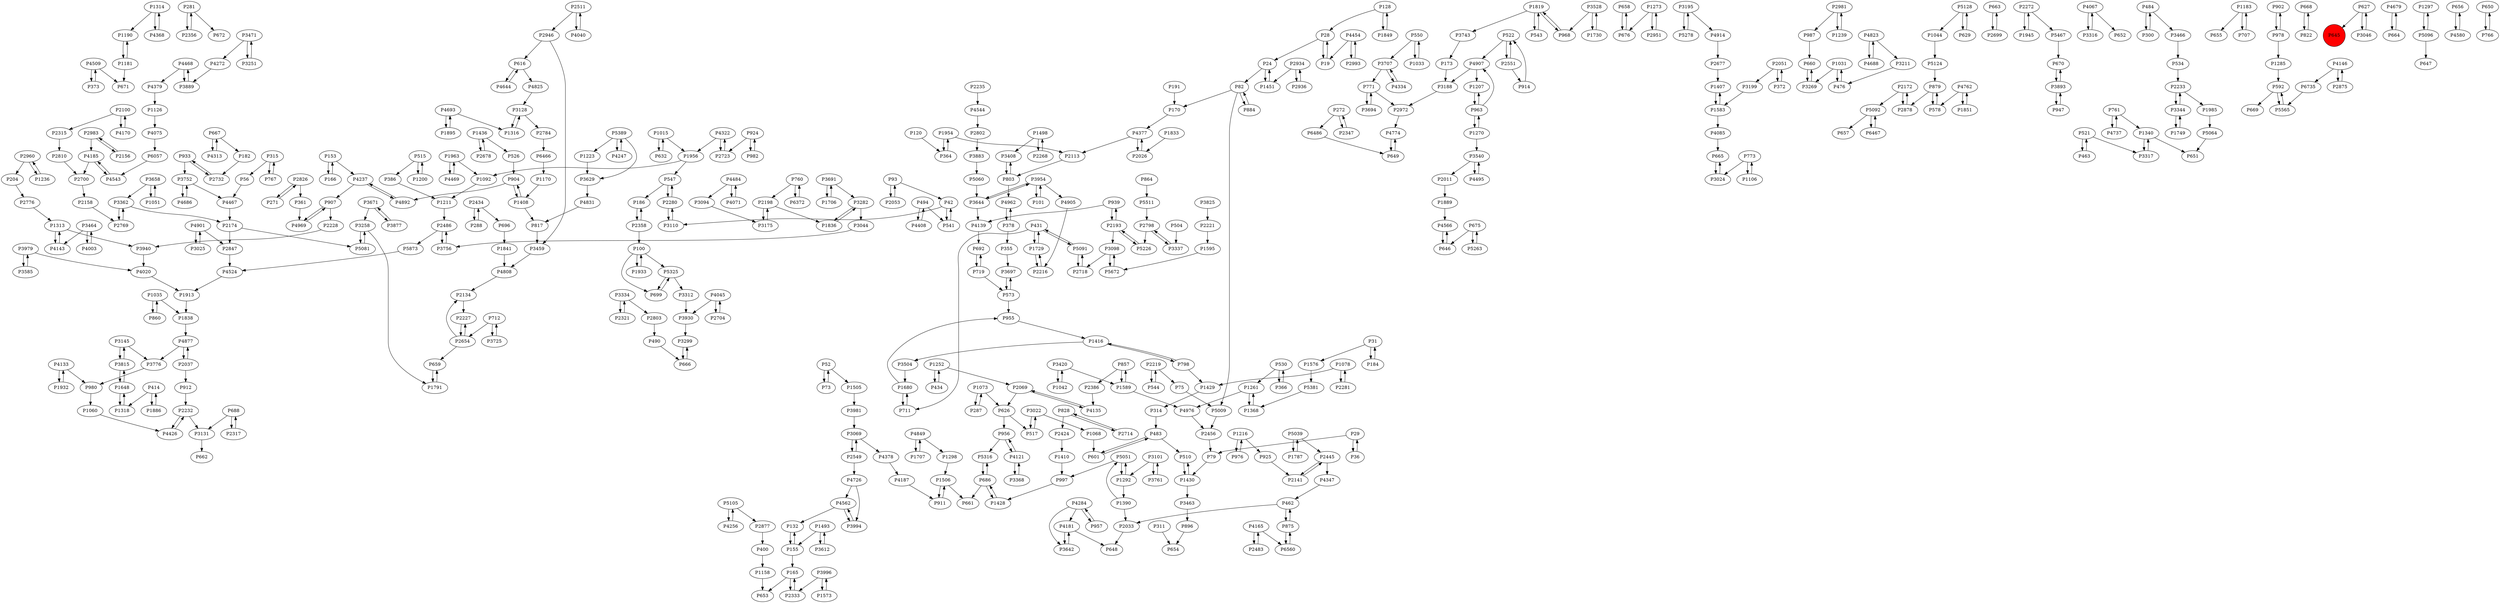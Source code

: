 digraph {
	P1190 -> P1181
	P281 -> P2356
	P5873 -> P4524
	P1211 -> P2486
	P4133 -> P1932
	P1498 -> P3408
	P1648 -> P3815
	P3188 -> P2972
	P4877 -> P2037
	P2219 -> P544
	P5325 -> P699
	P2358 -> P100
	P658 -> P676
	P760 -> P2198
	P4962 -> P378
	P3761 -> P3101
	P2037 -> P912
	P3131 -> P662
	P666 -> P3299
	P4143 -> P1313
	P355 -> P3697
	P982 -> P924
	P4726 -> P4562
	P3282 -> P3044
	P31 -> P1576
	P504 -> P3337
	P3707 -> P771
	P3195 -> P5278
	P939 -> P2193
	P3195 -> P4914
	P1298 -> P1506
	P907 -> P2228
	P2981 -> P987
	P4408 -> P494
	P5511 -> P2798
	P1895 -> P4693
	P3691 -> P3282
	P616 -> P4644
	P4426 -> P2232
	P3282 -> P1836
	P987 -> P660
	P828 -> P2424
	P1252 -> P434
	P515 -> P386
	P4187 -> P911
	P646 -> P4566
	P2654 -> P2134
	P4020 -> P1913
	P2141 -> P2445
	P1031 -> P476
	P1436 -> P526
	P4121 -> P3368
	P5092 -> P657
	P6372 -> P760
	P663 -> P2699
	P2700 -> P2158
	P3979 -> P4020
	P4825 -> P3128
	P2272 -> P1945
	P896 -> P654
	P3658 -> P3362
	P5381 -> P1368
	P4067 -> P3316
	P2134 -> P2227
	P2011 -> P1889
	P191 -> P170
	P4377 -> P2113
	P3258 -> P5081
	P4544 -> P2802
	P364 -> P1954
	P667 -> P182
	P675 -> P646
	P530 -> P366
	P3362 -> P2769
	P947 -> P3893
	P534 -> P2233
	P3883 -> P5060
	P5128 -> P1044
	P688 -> P3131
	P601 -> P483
	P1092 -> P1211
	P5039 -> P1787
	P864 -> P5511
	P3528 -> P968
	P1216 -> P976
	P3024 -> P665
	P184 -> P31
	P5325 -> P3312
	P300 -> P484
	P1819 -> P3743
	P128 -> P28
	P1505 -> P3981
	P4237 -> P4892
	P2993 -> P4454
	P2227 -> P2654
	P1200 -> P515
	P3815 -> P3145
	P1410 -> P997
	P2934 -> P2936
	P3954 -> P3644
	P4562 -> P3994
	P626 -> P517
	P431 -> P1729
	P42 -> P541
	P2219 -> P75
	P875 -> P462
	P2221 -> P1595
	P3199 -> P1583
	P42 -> P3110
	P3776 -> P980
	P712 -> P2654
	P1963 -> P4469
	P490 -> P666
	P696 -> P1841
	P3504 -> P1680
	P5060 -> P3644
	P414 -> P1318
	P1416 -> P3504
	P3981 -> P3069
	P483 -> P601
	P132 -> P155
	P1493 -> P3612
	P2960 -> P1236
	P676 -> P658
	P719 -> P573
	P1044 -> P5124
	P4737 -> P761
	P128 -> P1849
	P686 -> P5316
	P1706 -> P3691
	P4256 -> P5105
	P2198 -> P1836
	P875 -> P6560
	P914 -> P522
	P547 -> P2280
	P3540 -> P2011
	P2456 -> P79
	P3644 -> P3954
	P1956 -> P1092
	P2549 -> P3069
	P1239 -> P2981
	P4237 -> P907
	P3463 -> P896
	P4347 -> P462
	P665 -> P3024
	P2511 -> P4040
	P955 -> P1416
	P3317 -> P1340
	P798 -> P1429
	P1707 -> P4849
	P1216 -> P925
	P4849 -> P1707
	P526 -> P904
	P4284 -> P957
	P2026 -> P4377
	P3094 -> P3175
	P4686 -> P3752
	P2934 -> P1451
	P857 -> P2386
	P1956 -> P547
	P2981 -> P1239
	P957 -> P4284
	P100 -> P1933
	P4509 -> P373
	P4067 -> P652
	P860 -> P1035
	P626 -> P956
	P2946 -> P3459
	P1506 -> P661
	P2268 -> P1498
	P2280 -> P547
	P4484 -> P4071
	P3258 -> P1791
	P2826 -> P271
	P3337 -> P2798
	P120 -> P364
	P3691 -> P1706
	P4693 -> P1316
	P272 -> P6486
	P4644 -> P616
	P4524 -> P1913
	P101 -> P3954
	P4726 -> P3994
	P75 -> P5009
	P5051 -> P997
	P2878 -> P2172
	P36 -> P29
	P4045 -> P3930
	P2445 -> P4347
	P2445 -> P2141
	P52 -> P73
	P543 -> P1819
	P857 -> P1589
	P3110 -> P2280
	P3312 -> P3930
	P2798 -> P3337
	P660 -> P3269
	P3889 -> P4468
	P1506 -> P911
	P1963 -> P1092
	P4823 -> P4688
	P155 -> P165
	P3540 -> P4495
	P904 -> P1408
	P1261 -> P4976
	P1749 -> P3344
	P550 -> P3707
	P767 -> P315
	P3251 -> P3471
	P1051 -> P3658
	P3101 -> P3761
	P884 -> P82
	P165 -> P2333
	P82 -> P884
	P3464 -> P4143
	P1223 -> P3629
	P573 -> P3697
	P541 -> P42
	P2486 -> P3756
	P3979 -> P3585
	P3022 -> P1068
	P1933 -> P100
	P1573 -> P3996
	P2551 -> P522
	P1849 -> P128
	P2486 -> P5873
	P31 -> P184
	P4170 -> P2100
	P484 -> P3466
	P3420 -> P1042
	P4454 -> P2993
	P1183 -> P655
	P3528 -> P1730
	P4071 -> P4484
	P1498 -> P2268
	P3697 -> P573
	P879 -> P2878
	P649 -> P4774
	P4831 -> P817
	P5316 -> P686
	P4693 -> P1895
	P2069 -> P626
	P378 -> P4962
	P2946 -> P616
	P2776 -> P1313
	P902 -> P978
	P4377 -> P2026
	P6467 -> P5092
	P1680 -> P955
	P2156 -> P2983
	P1060 -> P4426
	P1932 -> P4133
	P667 -> P4313
	P2174 -> P5081
	P798 -> P1416
	P484 -> P300
	P3585 -> P3979
	P6735 -> P5565
	P4313 -> P667
	P688 -> P2317
	P3893 -> P670
	P2228 -> P3940
	P522 -> P4907
	P2549 -> P4726
	P771 -> P2972
	P1292 -> P1390
	P271 -> P2826
	P2424 -> P1410
	P5091 -> P2718
	P515 -> P1200
	P288 -> P2434
	P907 -> P4969
	P712 -> P3725
	P904 -> P4892
	P1428 -> P686
	P155 -> P132
	P1318 -> P1648
	P668 -> P822
	P462 -> P2033
	P4185 -> P4543
	P1430 -> P510
	P2810 -> P2700
	P5092 -> P6467
	P1183 -> P707
	P2193 -> P3098
	P2654 -> P659
	P315 -> P56
	P1390 -> P5051
	P2936 -> P2934
	P3044 -> P3756
	P5105 -> P2877
	P2358 -> P186
	P3707 -> P4334
	P5105 -> P4256
	P1285 -> P592
	P3612 -> P1493
	P627 -> P645
	P670 -> P3893
	P5389 -> P1223
	P1589 -> P857
	P1078 -> P1429
	P4185 -> P2700
	P956 -> P5316
	P4679 -> P664
	P4133 -> P980
	P3996 -> P1573
	P4135 -> P2069
	P2233 -> P3344
	P2483 -> P4165
	P3334 -> P2321
	P462 -> P875
	P6486 -> P649
	P366 -> P530
	P4495 -> P3540
	P1297 -> P5096
	P2317 -> P688
	P1819 -> P968
	P52 -> P1505
	P153 -> P166
	P2826 -> P361
	P1261 -> P1368
	P1576 -> P5381
	P1945 -> P2272
	P1207 -> P963
	P1985 -> P5064
	P100 -> P699
	P4181 -> P648
	P4181 -> P3642
	P879 -> P578
	P93 -> P42
	P1236 -> P2960
	P2654 -> P2227
	P997 -> P1428
	P578 -> P879
	P939 -> P4139
	P2280 -> P3110
	P550 -> P1033
	P761 -> P4737
	P3098 -> P2718
	P1270 -> P3540
	P4003 -> P3464
	P2051 -> P3199
	P4892 -> P4237
	P82 -> P5009
	P4165 -> P2483
	P281 -> P672
	P1073 -> P287
	P4543 -> P4185
	P3420 -> P1589
	P3752 -> P4686
	P773 -> P3024
	P4040 -> P2511
	P760 -> P6372
	P3408 -> P803
	P3471 -> P4272
	P4688 -> P4823
	P616 -> P4825
	P79 -> P1430
	P3211 -> P476
	P1314 -> P1190
	P3466 -> P534
	P2714 -> P828
	P2033 -> P648
	P925 -> P2141
	P2100 -> P4170
	P1583 -> P1407
	P463 -> P521
	P165 -> P653
	P1273 -> P676
	P1042 -> P3420
	P4165 -> P6560
	P2172 -> P2878
	P2172 -> P5092
	P4378 -> P4187
	P963 -> P1207
	P1851 -> P4762
	P521 -> P3317
	P431 -> P5091
	P2511 -> P2946
	P1729 -> P2216
	P592 -> P669
	P1954 -> P2113
	P3940 -> P4020
	P4454 -> P19
	P1430 -> P3463
	P761 -> P1340
	P1886 -> P414
	P2802 -> P3883
	P4334 -> P3707
	P1838 -> P4877
	P386 -> P1211
	P573 -> P955
	P4976 -> P2456
	P2281 -> P1078
	P4284 -> P3642
	P3815 -> P1648
	P414 -> P1886
	P2053 -> P93
	P1031 -> P3269
	P4284 -> P4181
	P2983 -> P4185
	P1015 -> P1956
	P4146 -> P2875
	P2386 -> P4135
	P5039 -> P2445
	P434 -> P1252
	P29 -> P79
	P3877 -> P3671
	P1252 -> P2069
	P2551 -> P914
	P1068 -> P601
	P817 -> P3459
	P28 -> P24
	P2677 -> P1407
	P100 -> P5325
	P1015 -> P632
	P1787 -> P5039
	P2434 -> P696
	P4247 -> P5389
	P1340 -> P3317
	P3994 -> P4562
	P4762 -> P1851
	P1170 -> P1408
	P933 -> P2732
	P1390 -> P2033
	P5226 -> P2193
	P2718 -> P5091
	P3954 -> P101
	P476 -> P1031
	P3642 -> P4181
	P4762 -> P578
	P963 -> P4907
	P1292 -> P5051
	P1791 -> P659
	P2193 -> P939
	P822 -> P668
	P4877 -> P3776
	P3725 -> P712
	P530 -> P1261
	P1595 -> P5672
	P1493 -> P155
	P1648 -> P1318
	P3128 -> P1316
	P522 -> P2551
	P1451 -> P24
	P1106 -> P773
	P3752 -> P4467
	P5124 -> P879
	P3101 -> P1292
	P1126 -> P4075
	P28 -> P19
	P3269 -> P660
	P629 -> P5128
	P4468 -> P4379
	P3334 -> P2803
	P2113 -> P803
	P911 -> P1506
	P1836 -> P3282
	P4823 -> P3211
	P3954 -> P4905
	P4849 -> P1298
	P4484 -> P3094
	P314 -> P483
	P4045 -> P2704
	P1408 -> P904
	P1368 -> P1261
	P1416 -> P798
	P3671 -> P3258
	P4368 -> P1314
	P2951 -> P1273
	P153 -> P4237
	P1313 -> P4143
	P361 -> P4969
	P2198 -> P3175
	P5467 -> P670
	P494 -> P4408
	P315 -> P767
	P3893 -> P947
	P2232 -> P3131
	P2798 -> P5226
	P978 -> P902
	P1408 -> P817
	P1181 -> P1190
	P3145 -> P3815
	P2769 -> P3362
	P3362 -> P2174
	P3743 -> P173
	P978 -> P1285
	P707 -> P1183
	P4914 -> P2677
	P2158 -> P2769
	P1033 -> P550
	P3459 -> P4808
	P186 -> P2358
	P1436 -> P2678
	P1181 -> P671
	P3658 -> P1051
	P3471 -> P3251
	P4905 -> P2216
	P3025 -> P4901
	P2174 -> P2847
	P924 -> P982
	P5051 -> P1292
	P1583 -> P4085
	P4322 -> P2723
	P2877 -> P400
	P692 -> P719
	P656 -> P4580
	P2803 -> P490
	P544 -> P2219
	P4272 -> P3889
	P686 -> P1428
	P4907 -> P1207
	P5081 -> P3258
	P372 -> P2051
	P494 -> P541
	P1589 -> P4976
	P3825 -> P2221
	P1313 -> P3940
	P3694 -> P771
	P4379 -> P1126
	P650 -> P766
	P5064 -> P651
	P2847 -> P4524
	P4322 -> P1956
	P1889 -> P4566
	P1340 -> P651
	P912 -> P2232
	P3756 -> P2486
	P2983 -> P2156
	P311 -> P654
	P5565 -> P592
	P19 -> P28
	P3022 -> P517
	P2972 -> P4774
	P3098 -> P5672
	P287 -> P1073
	P4468 -> P3889
	P3299 -> P666
	P1316 -> P3128
	P170 -> P4377
	P3644 -> P4139
	P2232 -> P4426
	P4808 -> P2134
	P2216 -> P1729
	P5389 -> P4247
	P2100 -> P2315
	P24 -> P1451
	P431 -> P711
	P2723 -> P4322
	P675 -> P5263
	P5389 -> P3629
	P2699 -> P663
	P627 -> P3046
	P5096 -> P1297
	P3996 -> P2333
	P3464 -> P4003
	P4580 -> P656
	P2315 -> P2810
	P1270 -> P963
	P373 -> P4509
	P3368 -> P4121
	P1841 -> P4808
	P3069 -> P4378
	P5263 -> P675
	P4907 -> P3188
	P2272 -> P5467
	P2732 -> P933
	P2678 -> P1436
	P659 -> P1791
	P1833 -> P2026
	P5009 -> P2456
	P400 -> P1158
	P4121 -> P956
	P1954 -> P364
	P773 -> P1106
	P592 -> P5565
	P664 -> P4679
	P547 -> P186
	P2051 -> P372
	P3930 -> P3299
	P1819 -> P543
	P173 -> P3188
	P73 -> P52
	P4085 -> P665
	P5091 -> P431
	P2193 -> P5226
	P2784 -> P6466
	P3128 -> P2784
	P2333 -> P165
	P699 -> P5325
	P803 -> P3408
	P3629 -> P4831
	P483 -> P510
	P1158 -> P653
	P3344 -> P2233
	P968 -> P1819
	P2704 -> P4045
	P766 -> P650
	P2321 -> P3334
	P4901 -> P2847
	P924 -> P2723
	P272 -> P2347
	P3145 -> P3776
	P1273 -> P2951
	P803 -> P4962
	P4075 -> P6057
	P24 -> P82
	P2347 -> P272
	P4562 -> P132
	P2037 -> P4877
	P771 -> P3694
	P2960 -> P204
	P182 -> P2732
	P510 -> P1430
	P1035 -> P1838
	P4901 -> P3025
	P4139 -> P692
	P980 -> P1060
	P719 -> P692
	P5128 -> P629
	P976 -> P1216
	P2434 -> P288
	P3344 -> P1749
	P2233 -> P1985
	P3069 -> P2549
	P828 -> P2714
	P56 -> P4467
	P2235 -> P4544
	P521 -> P463
	P4566 -> P646
	P166 -> P153
	P1314 -> P4368
	P3671 -> P3877
	P3175 -> P2198
	P1729 -> P431
	P517 -> P3022
	P5672 -> P3098
	P963 -> P1270
	P4969 -> P907
	P933 -> P3752
	P3046 -> P627
	P956 -> P4121
	P6560 -> P875
	P1035 -> P860
	P711 -> P1680
	P204 -> P2776
	P1078 -> P2281
	P1429 -> P314
	P2069 -> P4135
	P2875 -> P4146
	P4774 -> P649
	P1680 -> P711
	P5278 -> P3195
	P2356 -> P281
	P686 -> P661
	P1730 -> P3528
	P4469 -> P1963
	P82 -> P170
	P4146 -> P6735
	P3316 -> P4067
	P93 -> P2053
	P378 -> P355
	P1073 -> P626
	P1407 -> P1583
	P6057 -> P4543
	P29 -> P36
	P4509 -> P671
	P6466 -> P1170
	P632 -> P1015
	P1913 -> P1838
	P4467 -> P2174
	P5096 -> P647
	P645 [shape=circle]
	P645 [style=filled]
	P645 [fillcolor=red]
}